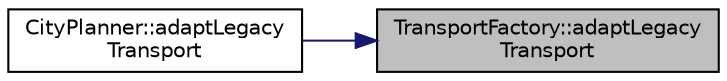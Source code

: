 digraph "TransportFactory::adaptLegacyTransport"
{
 // LATEX_PDF_SIZE
  edge [fontname="Helvetica",fontsize="10",labelfontname="Helvetica",labelfontsize="10"];
  node [fontname="Helvetica",fontsize="10",shape=record];
  rankdir="RL";
  Node1 [label="TransportFactory::adaptLegacy\lTransport",height=0.2,width=0.4,color="black", fillcolor="grey75", style="filled", fontcolor="black",tooltip="Adapt a legacy transport system to modern format."];
  Node1 -> Node2 [dir="back",color="midnightblue",fontsize="10",style="solid",fontname="Helvetica"];
  Node2 [label="CityPlanner::adaptLegacy\lTransport",height=0.2,width=0.4,color="black", fillcolor="white", style="filled",URL="$classCityPlanner.html#ada67b9f8d191839bcd3d7ebba3720825",tooltip=" "];
}
